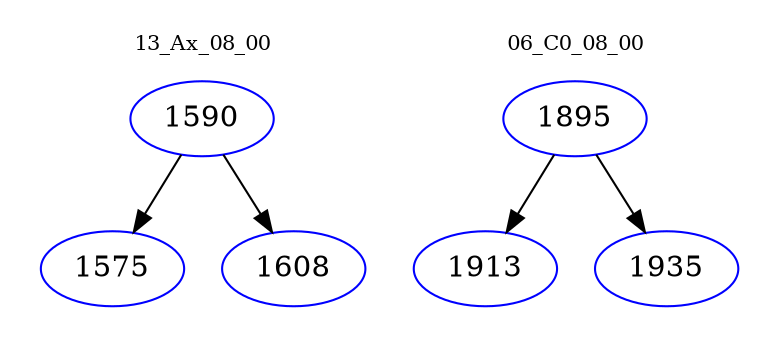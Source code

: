 digraph{
subgraph cluster_0 {
color = white
label = "13_Ax_08_00";
fontsize=10;
T0_1590 [label="1590", color="blue"]
T0_1590 -> T0_1575 [color="black"]
T0_1575 [label="1575", color="blue"]
T0_1590 -> T0_1608 [color="black"]
T0_1608 [label="1608", color="blue"]
}
subgraph cluster_1 {
color = white
label = "06_C0_08_00";
fontsize=10;
T1_1895 [label="1895", color="blue"]
T1_1895 -> T1_1913 [color="black"]
T1_1913 [label="1913", color="blue"]
T1_1895 -> T1_1935 [color="black"]
T1_1935 [label="1935", color="blue"]
}
}

